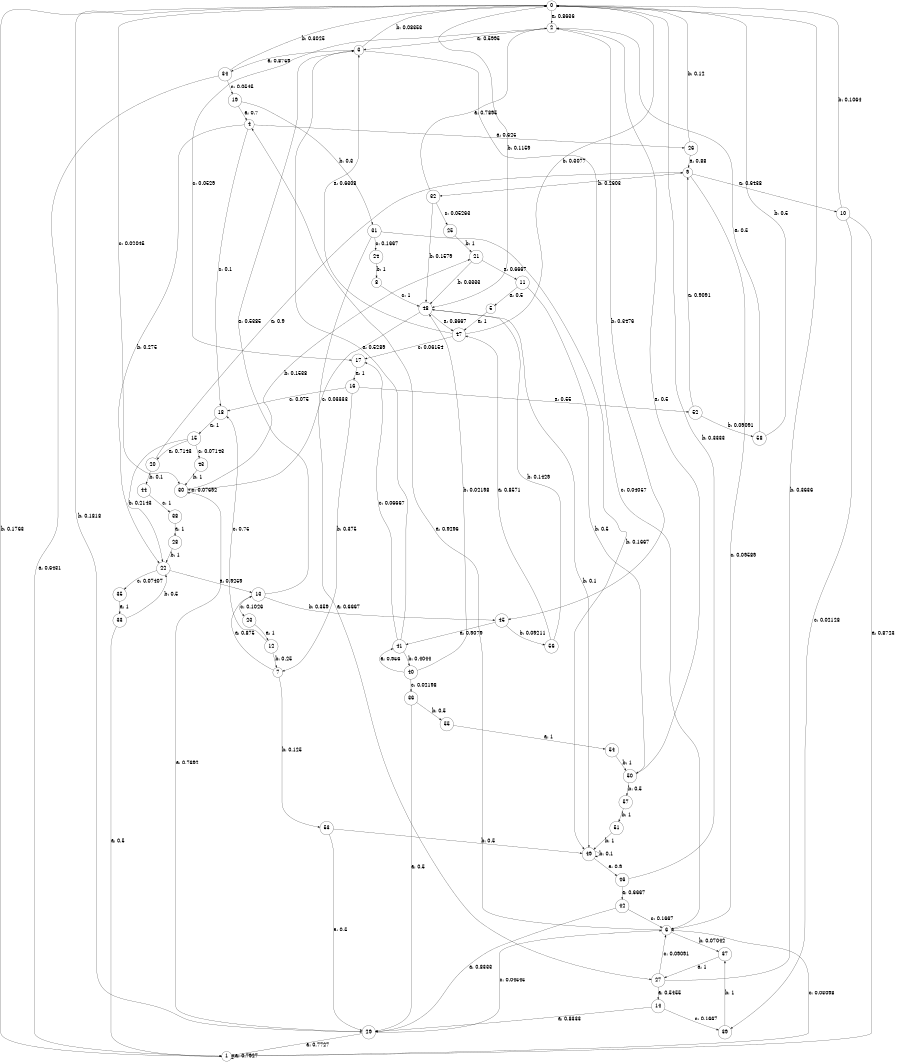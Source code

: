 digraph "d2-200nw-t0-cen-SML" {
size = "6,8.5";
ratio = "fill";
node [shape = circle];
node [fontsize = 24];
edge [fontsize = 24];
0 -> 2 [label = "a: 0.8636   "];
0 -> 48 [label = "b: 0.1159   "];
0 -> 30 [label = "c: 0.02045  "];
1 -> 1 [label = "a: 0.7927   "];
1 -> 0 [label = "b: 0.1763   "];
1 -> 6 [label = "c: 0.03098  "];
2 -> 3 [label = "a: 0.5995   "];
2 -> 45 [label = "b: 0.3476   "];
2 -> 17 [label = "c: 0.0529   "];
3 -> 34 [label = "a: 0.8759   "];
3 -> 0 [label = "b: 0.08353  "];
3 -> 6 [label = "c: 0.04057  "];
4 -> 26 [label = "a: 0.625    "];
4 -> 22 [label = "b: 0.275    "];
4 -> 18 [label = "c: 0.1      "];
5 -> 47 [label = "a: 1        "];
6 -> 4 [label = "a: 0.9296   "];
6 -> 37 [label = "b: 0.07042  "];
7 -> 13 [label = "a: 0.875    "];
7 -> 53 [label = "b: 0.125    "];
8 -> 48 [label = "c: 1        "];
9 -> 10 [label = "a: 0.6438   "];
9 -> 32 [label = "b: 0.2603   "];
9 -> 6 [label = "c: 0.09589  "];
10 -> 1 [label = "a: 0.8723   "];
10 -> 0 [label = "b: 0.1064   "];
10 -> 39 [label = "c: 0.02128  "];
11 -> 5 [label = "a: 0.5      "];
11 -> 50 [label = "b: 0.5      "];
12 -> 7 [label = "b: 0.25     "];
12 -> 18 [label = "c: 0.75     "];
13 -> 3 [label = "a: 0.5385   "];
13 -> 45 [label = "b: 0.359    "];
13 -> 23 [label = "c: 0.1026   "];
14 -> 29 [label = "a: 0.8333   "];
14 -> 39 [label = "c: 0.1667   "];
15 -> 20 [label = "a: 0.7143   "];
15 -> 22 [label = "b: 0.2143   "];
15 -> 43 [label = "c: 0.07143  "];
16 -> 52 [label = "a: 0.55     "];
16 -> 7 [label = "b: 0.375    "];
16 -> 18 [label = "c: 0.075    "];
17 -> 16 [label = "a: 1        "];
18 -> 15 [label = "a: 1        "];
19 -> 4 [label = "a: 0.7      "];
19 -> 31 [label = "b: 0.3      "];
20 -> 9 [label = "a: 0.9      "];
20 -> 44 [label = "b: 0.1      "];
21 -> 11 [label = "a: 0.6667   "];
21 -> 48 [label = "b: 0.3333   "];
22 -> 13 [label = "a: 0.9259   "];
22 -> 35 [label = "c: 0.07407  "];
23 -> 12 [label = "a: 1        "];
24 -> 8 [label = "b: 1        "];
25 -> 21 [label = "b: 1        "];
26 -> 9 [label = "a: 0.88     "];
26 -> 0 [label = "b: 0.12     "];
27 -> 14 [label = "a: 0.5455   "];
27 -> 0 [label = "b: 0.3636   "];
27 -> 6 [label = "c: 0.09091  "];
28 -> 22 [label = "b: 1        "];
29 -> 1 [label = "a: 0.7727   "];
29 -> 0 [label = "b: 0.1818   "];
29 -> 6 [label = "c: 0.04545  "];
30 -> 29 [label = "a: 0.7692   "];
30 -> 21 [label = "b: 0.1538   "];
30 -> 30 [label = "c: 0.07692  "];
31 -> 27 [label = "a: 0.6667   "];
31 -> 49 [label = "b: 0.1667   "];
31 -> 24 [label = "c: 0.1667   "];
32 -> 2 [label = "a: 0.7895   "];
32 -> 48 [label = "b: 0.1579   "];
32 -> 25 [label = "c: 0.05263  "];
33 -> 1 [label = "a: 0.5      "];
33 -> 22 [label = "b: 0.5      "];
34 -> 1 [label = "a: 0.6431   "];
34 -> 0 [label = "b: 0.3025   "];
34 -> 19 [label = "c: 0.0545   "];
35 -> 33 [label = "a: 1        "];
36 -> 29 [label = "a: 0.5      "];
36 -> 55 [label = "b: 0.5      "];
37 -> 27 [label = "a: 1        "];
38 -> 28 [label = "a: 1        "];
39 -> 37 [label = "b: 1        "];
40 -> 41 [label = "a: 0.956    "];
40 -> 48 [label = "b: 0.02198  "];
40 -> 36 [label = "c: 0.02198  "];
41 -> 3 [label = "a: 0.5289   "];
41 -> 40 [label = "b: 0.4044   "];
41 -> 17 [label = "c: 0.06667  "];
42 -> 29 [label = "a: 0.8333   "];
42 -> 6 [label = "c: 0.1667   "];
43 -> 30 [label = "b: 1        "];
44 -> 38 [label = "c: 1        "];
45 -> 41 [label = "a: 0.9079   "];
45 -> 56 [label = "b: 0.09211  "];
46 -> 42 [label = "a: 0.6667   "];
46 -> 0 [label = "b: 0.3333   "];
47 -> 3 [label = "a: 0.6308   "];
47 -> 0 [label = "b: 0.3077   "];
47 -> 17 [label = "c: 0.06154  "];
48 -> 47 [label = "a: 0.8667   "];
48 -> 49 [label = "b: 0.1      "];
48 -> 30 [label = "c: 0.03333  "];
49 -> 46 [label = "a: 0.9      "];
49 -> 49 [label = "b: 0.1      "];
50 -> 2 [label = "a: 0.5      "];
50 -> 57 [label = "b: 0.5      "];
51 -> 49 [label = "b: 1        "];
52 -> 9 [label = "a: 0.9091   "];
52 -> 58 [label = "b: 0.09091  "];
53 -> 29 [label = "a: 0.5      "];
53 -> 49 [label = "b: 0.5      "];
54 -> 50 [label = "b: 1        "];
55 -> 54 [label = "a: 1        "];
56 -> 47 [label = "a: 0.8571   "];
56 -> 48 [label = "b: 0.1429   "];
57 -> 51 [label = "b: 1        "];
58 -> 2 [label = "a: 0.5      "];
58 -> 0 [label = "b: 0.5      "];
}